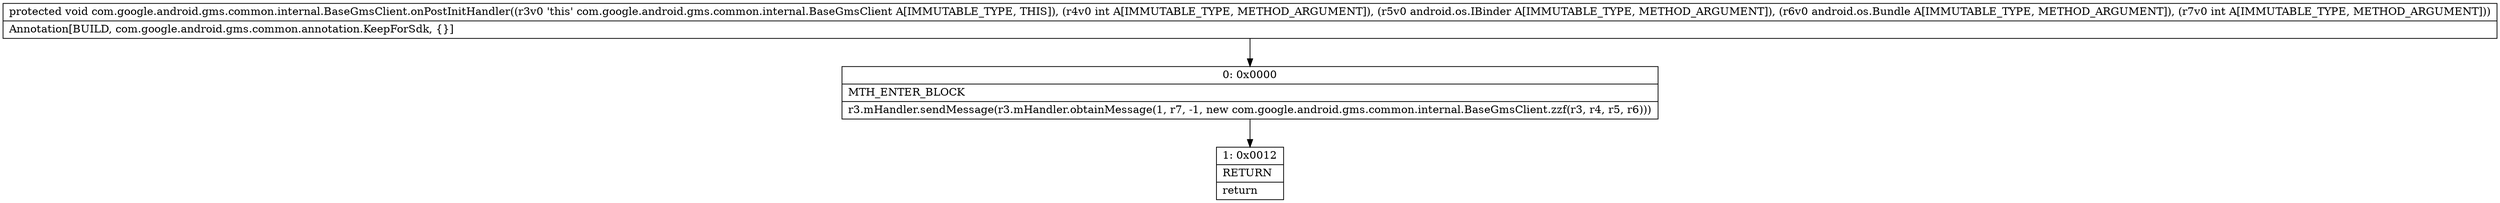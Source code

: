 digraph "CFG forcom.google.android.gms.common.internal.BaseGmsClient.onPostInitHandler(ILandroid\/os\/IBinder;Landroid\/os\/Bundle;I)V" {
Node_0 [shape=record,label="{0\:\ 0x0000|MTH_ENTER_BLOCK\l|r3.mHandler.sendMessage(r3.mHandler.obtainMessage(1, r7, \-1, new com.google.android.gms.common.internal.BaseGmsClient.zzf(r3, r4, r5, r6)))\l}"];
Node_1 [shape=record,label="{1\:\ 0x0012|RETURN\l|return\l}"];
MethodNode[shape=record,label="{protected void com.google.android.gms.common.internal.BaseGmsClient.onPostInitHandler((r3v0 'this' com.google.android.gms.common.internal.BaseGmsClient A[IMMUTABLE_TYPE, THIS]), (r4v0 int A[IMMUTABLE_TYPE, METHOD_ARGUMENT]), (r5v0 android.os.IBinder A[IMMUTABLE_TYPE, METHOD_ARGUMENT]), (r6v0 android.os.Bundle A[IMMUTABLE_TYPE, METHOD_ARGUMENT]), (r7v0 int A[IMMUTABLE_TYPE, METHOD_ARGUMENT]))  | Annotation[BUILD, com.google.android.gms.common.annotation.KeepForSdk, \{\}]\l}"];
MethodNode -> Node_0;
Node_0 -> Node_1;
}

